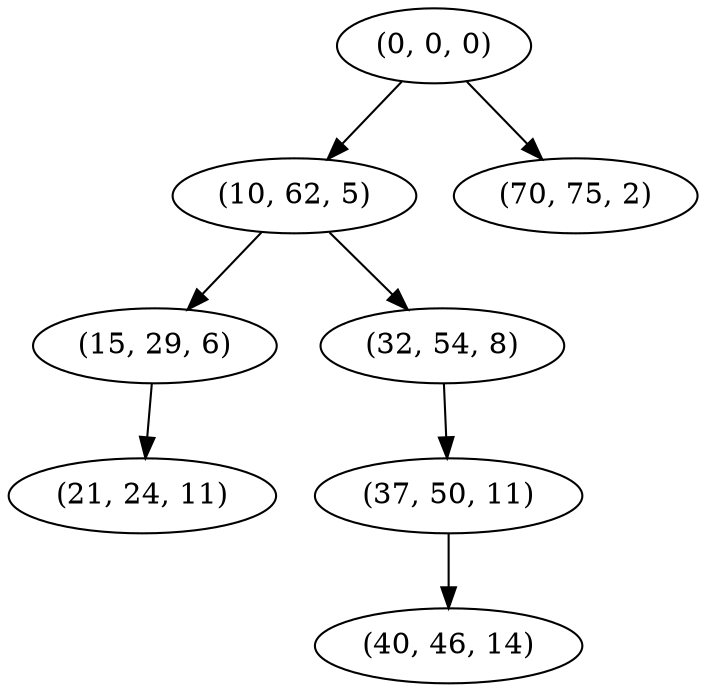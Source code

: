 digraph tree {
    "(0, 0, 0)";
    "(10, 62, 5)";
    "(15, 29, 6)";
    "(21, 24, 11)";
    "(32, 54, 8)";
    "(37, 50, 11)";
    "(40, 46, 14)";
    "(70, 75, 2)";
    "(0, 0, 0)" -> "(10, 62, 5)";
    "(0, 0, 0)" -> "(70, 75, 2)";
    "(10, 62, 5)" -> "(15, 29, 6)";
    "(10, 62, 5)" -> "(32, 54, 8)";
    "(15, 29, 6)" -> "(21, 24, 11)";
    "(32, 54, 8)" -> "(37, 50, 11)";
    "(37, 50, 11)" -> "(40, 46, 14)";
}
